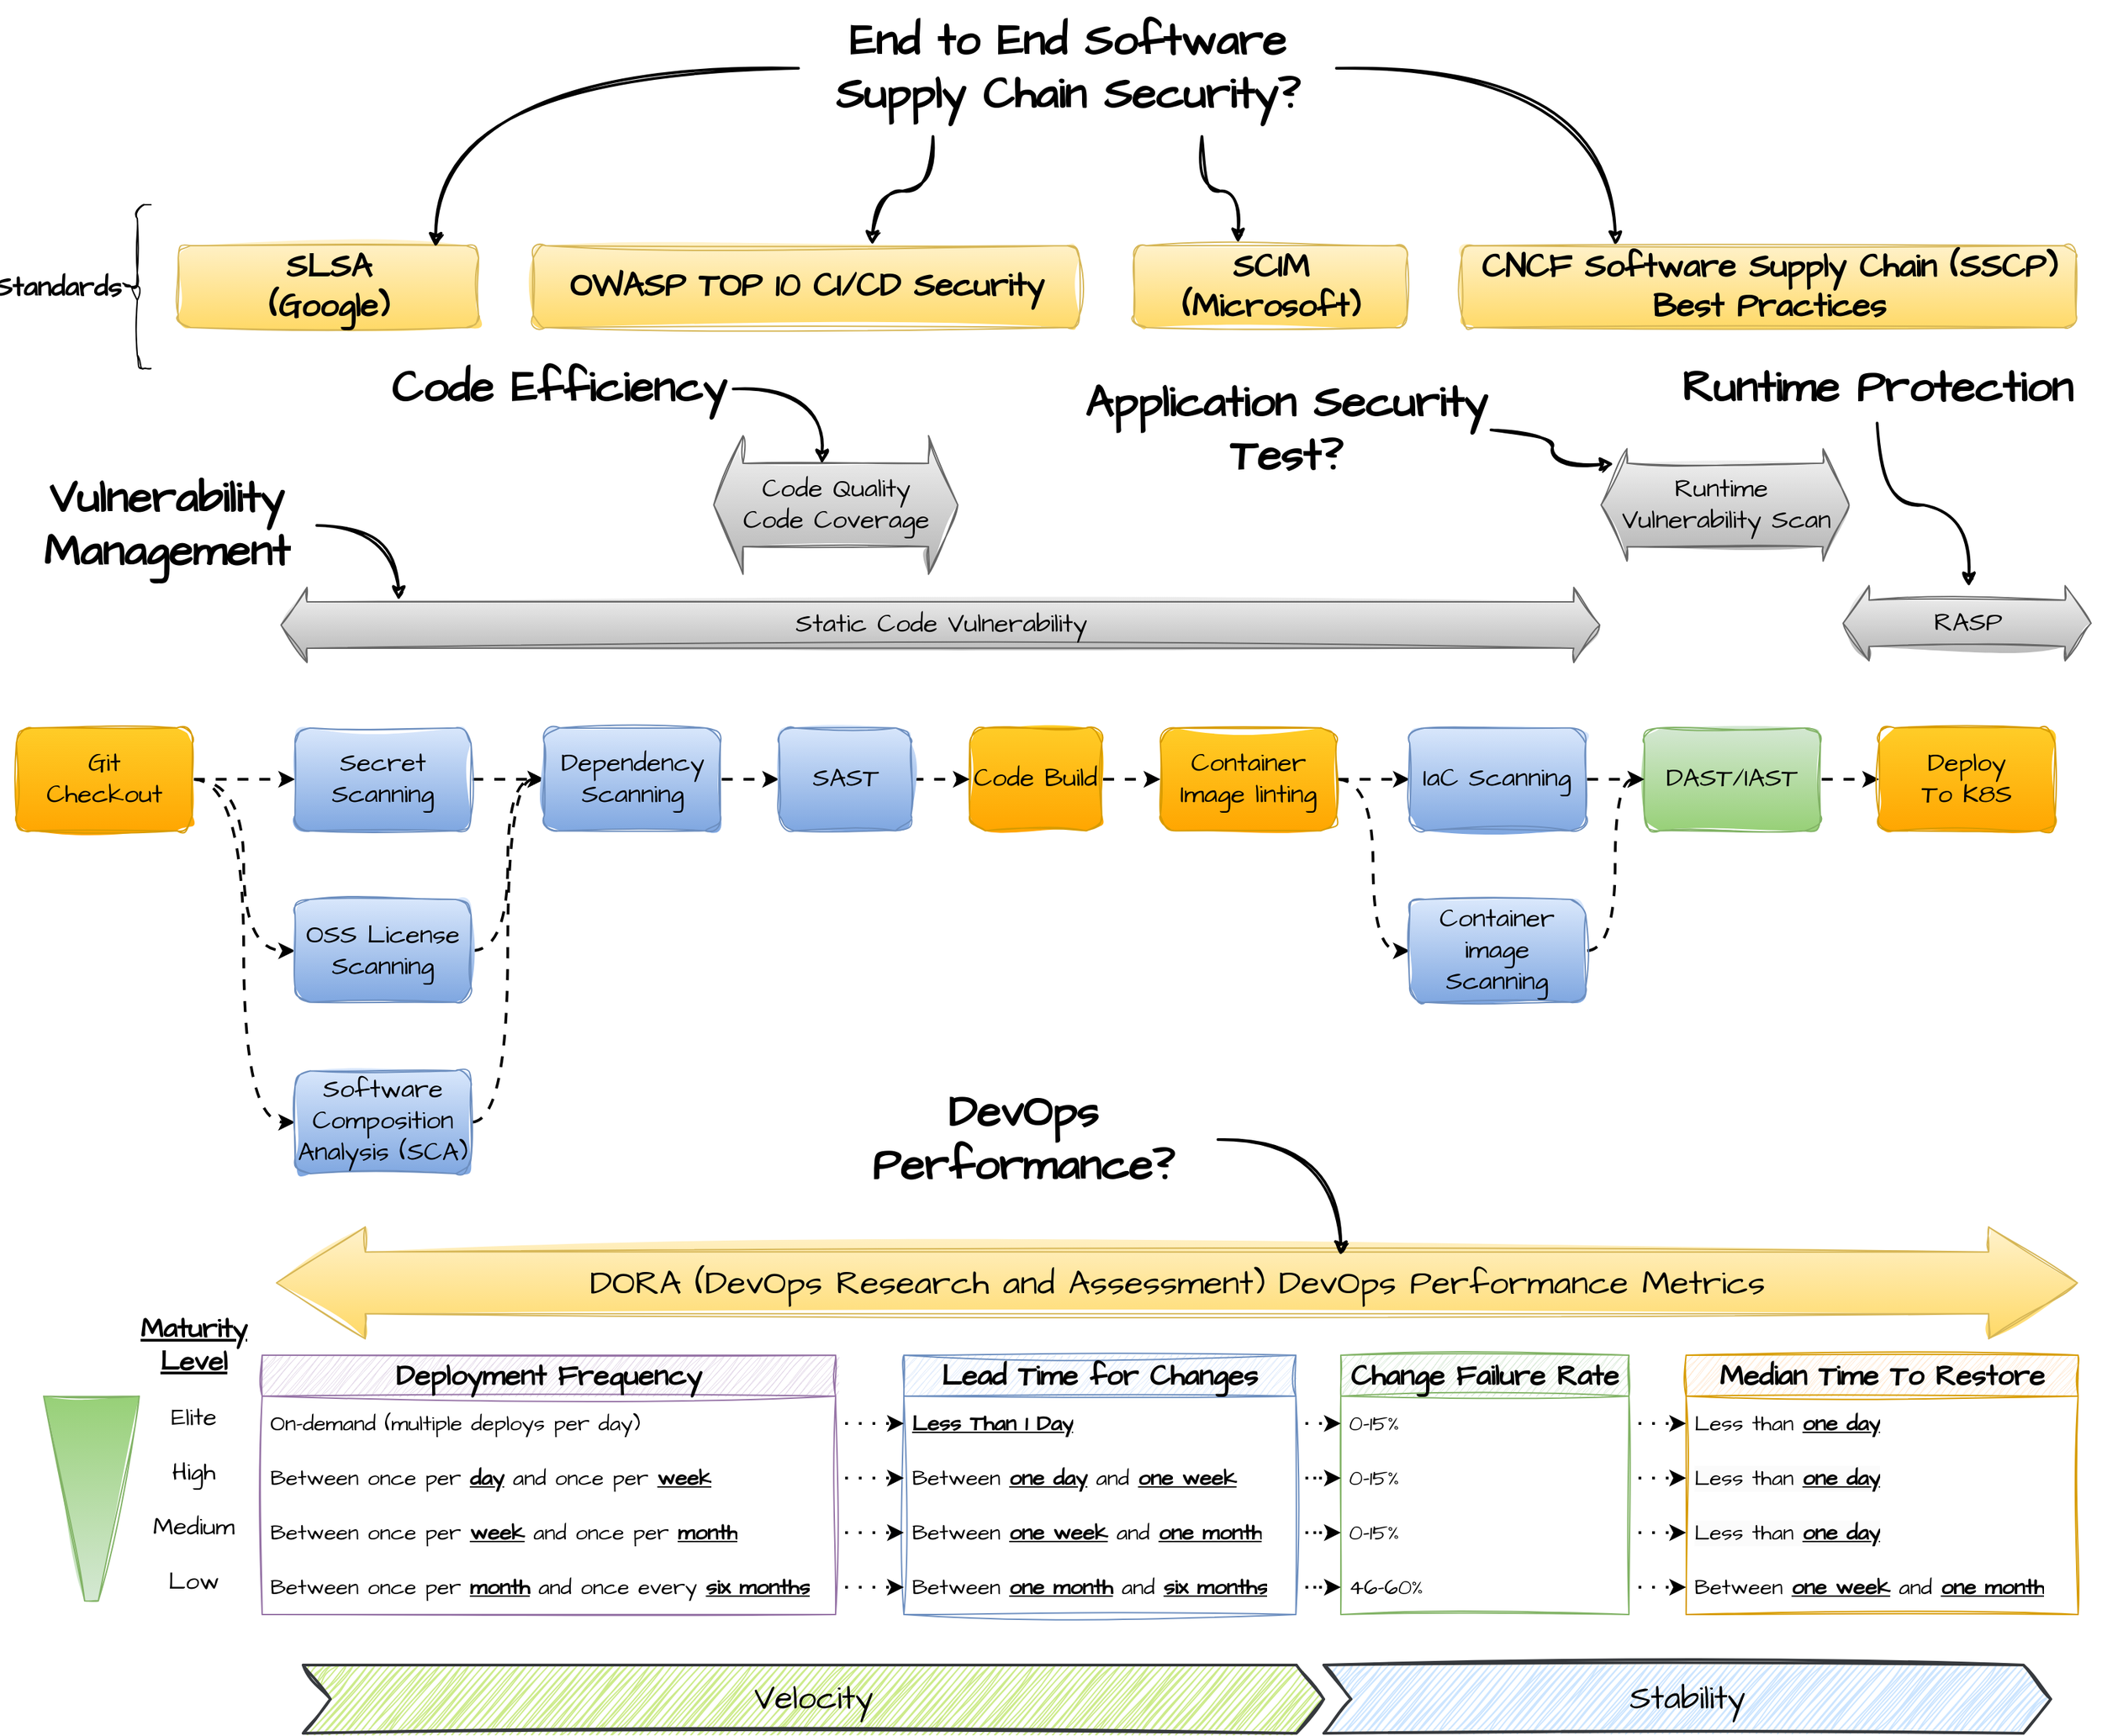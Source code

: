 <mxfile version="24.2.5" type="device">
  <diagram name="Page-1" id="kW1iROpKWmcS6u92uGph">
    <mxGraphModel dx="1964" dy="2024" grid="1" gridSize="10" guides="1" tooltips="1" connect="1" arrows="1" fold="1" page="1" pageScale="1" pageWidth="850" pageHeight="1100" math="0" shadow="0">
      <root>
        <mxCell id="0" />
        <mxCell id="1" parent="0" />
        <mxCell id="is5Xl2GsuUKcBJqt4Mkp-10" value="Deployment Frequency" style="swimlane;fontStyle=1;childLayout=stackLayout;horizontal=1;startSize=30;horizontalStack=0;resizeParent=1;resizeParentMax=0;resizeLast=0;collapsible=1;marginBottom=0;whiteSpace=wrap;html=1;sketch=1;hachureGap=4;jiggle=2;curveFitting=1;fontFamily=Architects Daughter;fontSource=https%3A%2F%2Ffonts.googleapis.com%2Fcss%3Ffamily%3DArchitects%2BDaughter;fontSize=21;fillColor=#e1d5e7;strokeColor=#9673a6;" parent="1" vertex="1">
          <mxGeometry x="-20" y="803" width="420" height="190" as="geometry" />
        </mxCell>
        <mxCell id="is5Xl2GsuUKcBJqt4Mkp-11" value="On-demand (multiple deploys per day)" style="text;strokeColor=none;fillColor=none;align=left;verticalAlign=middle;spacingLeft=4;spacingRight=4;overflow=hidden;points=[[0,0.5],[1,0.5]];portConstraint=eastwest;rotatable=0;whiteSpace=wrap;html=1;fontFamily=Architects Daughter;fontSource=https%3A%2F%2Ffonts.googleapis.com%2Fcss%3Ffamily%3DArchitects%2BDaughter;fontSize=16;" parent="is5Xl2GsuUKcBJqt4Mkp-10" vertex="1">
          <mxGeometry y="30" width="420" height="40" as="geometry" />
        </mxCell>
        <mxCell id="is5Xl2GsuUKcBJqt4Mkp-33" value="Between once per &lt;b&gt;&lt;u&gt;day&lt;/u&gt;&lt;/b&gt; and once per &lt;b&gt;&lt;u&gt;week&lt;/u&gt;&lt;/b&gt;" style="text;strokeColor=none;fillColor=none;align=left;verticalAlign=middle;spacingLeft=4;spacingRight=4;overflow=hidden;points=[[0,0.5],[1,0.5]];portConstraint=eastwest;rotatable=0;whiteSpace=wrap;html=1;fontFamily=Architects Daughter;fontSource=https%3A%2F%2Ffonts.googleapis.com%2Fcss%3Ffamily%3DArchitects%2BDaughter;fontSize=16;" parent="is5Xl2GsuUKcBJqt4Mkp-10" vertex="1">
          <mxGeometry y="70" width="420" height="40" as="geometry" />
        </mxCell>
        <mxCell id="is5Xl2GsuUKcBJqt4Mkp-12" value="Between once per &lt;u&gt;&lt;b&gt;week&lt;/b&gt;&lt;/u&gt; and once per &lt;u&gt;&lt;b&gt;month&lt;/b&gt;&lt;/u&gt;" style="text;strokeColor=none;fillColor=none;align=left;verticalAlign=middle;spacingLeft=4;spacingRight=4;overflow=hidden;points=[[0,0.5],[1,0.5]];portConstraint=eastwest;rotatable=0;whiteSpace=wrap;html=1;fontFamily=Architects Daughter;fontSource=https%3A%2F%2Ffonts.googleapis.com%2Fcss%3Ffamily%3DArchitects%2BDaughter;fontSize=16;" parent="is5Xl2GsuUKcBJqt4Mkp-10" vertex="1">
          <mxGeometry y="110" width="420" height="40" as="geometry" />
        </mxCell>
        <mxCell id="is5Xl2GsuUKcBJqt4Mkp-13" value="Between once per &lt;b&gt;&lt;u&gt;month&lt;/u&gt;&lt;/b&gt; and once every &lt;u&gt;&lt;b&gt;six months&lt;/b&gt;&lt;/u&gt;" style="text;strokeColor=none;fillColor=none;align=left;verticalAlign=middle;spacingLeft=4;spacingRight=4;overflow=hidden;points=[[0,0.5],[1,0.5]];portConstraint=eastwest;rotatable=0;whiteSpace=wrap;html=1;fontFamily=Architects Daughter;fontSource=https%3A%2F%2Ffonts.googleapis.com%2Fcss%3Ffamily%3DArchitects%2BDaughter;fontSize=16;" parent="is5Xl2GsuUKcBJqt4Mkp-10" vertex="1">
          <mxGeometry y="150" width="420" height="40" as="geometry" />
        </mxCell>
        <mxCell id="is5Xl2GsuUKcBJqt4Mkp-19" value="Lead Time for Changes" style="swimlane;fontStyle=1;childLayout=stackLayout;horizontal=1;startSize=30;horizontalStack=0;resizeParent=1;resizeParentMax=0;resizeLast=0;collapsible=1;marginBottom=0;whiteSpace=wrap;html=1;sketch=1;hachureGap=4;jiggle=2;curveFitting=1;fontFamily=Architects Daughter;fontSource=https%3A%2F%2Ffonts.googleapis.com%2Fcss%3Ffamily%3DArchitects%2BDaughter;fontSize=21;fillColor=#dae8fc;strokeColor=#6c8ebf;" parent="1" vertex="1">
          <mxGeometry x="450.003" y="803" width="287.103" height="190" as="geometry" />
        </mxCell>
        <mxCell id="is5Xl2GsuUKcBJqt4Mkp-20" value="&lt;b&gt;&lt;u&gt;Less Than 1 Day&lt;/u&gt;&lt;/b&gt;" style="text;strokeColor=none;fillColor=none;align=left;verticalAlign=middle;spacingLeft=4;spacingRight=4;overflow=hidden;points=[[0,0.5],[1,0.5]];portConstraint=eastwest;rotatable=0;whiteSpace=wrap;html=1;fontFamily=Architects Daughter;fontSource=https%3A%2F%2Ffonts.googleapis.com%2Fcss%3Ffamily%3DArchitects%2BDaughter;fontSize=16;" parent="is5Xl2GsuUKcBJqt4Mkp-19" vertex="1">
          <mxGeometry y="30" width="287.103" height="40" as="geometry" />
        </mxCell>
        <mxCell id="is5Xl2GsuUKcBJqt4Mkp-21" value="Between &lt;b&gt;&lt;u&gt;one day&lt;/u&gt;&lt;/b&gt; and &lt;u&gt;&lt;b&gt;one week&lt;/b&gt;&lt;/u&gt;" style="text;strokeColor=none;fillColor=none;align=left;verticalAlign=middle;spacingLeft=4;spacingRight=4;overflow=hidden;points=[[0,0.5],[1,0.5]];portConstraint=eastwest;rotatable=0;whiteSpace=wrap;html=1;fontFamily=Architects Daughter;fontSource=https%3A%2F%2Ffonts.googleapis.com%2Fcss%3Ffamily%3DArchitects%2BDaughter;fontSize=16;" parent="is5Xl2GsuUKcBJqt4Mkp-19" vertex="1">
          <mxGeometry y="70" width="287.103" height="40" as="geometry" />
        </mxCell>
        <mxCell id="is5Xl2GsuUKcBJqt4Mkp-22" value="Between &lt;b&gt;&lt;u&gt;one week&lt;/u&gt;&lt;/b&gt; and &lt;u&gt;&lt;b&gt;one month&lt;/b&gt;&lt;/u&gt;" style="text;strokeColor=none;fillColor=none;align=left;verticalAlign=middle;spacingLeft=4;spacingRight=4;overflow=hidden;points=[[0,0.5],[1,0.5]];portConstraint=eastwest;rotatable=0;whiteSpace=wrap;html=1;fontFamily=Architects Daughter;fontSource=https%3A%2F%2Ffonts.googleapis.com%2Fcss%3Ffamily%3DArchitects%2BDaughter;fontSize=16;" parent="is5Xl2GsuUKcBJqt4Mkp-19" vertex="1">
          <mxGeometry y="110" width="287.103" height="40" as="geometry" />
        </mxCell>
        <mxCell id="is5Xl2GsuUKcBJqt4Mkp-34" value="Between &lt;b&gt;&lt;u&gt;one month&lt;/u&gt;&lt;/b&gt; and &lt;b&gt;&lt;u&gt;six months&lt;/u&gt;&lt;/b&gt;" style="text;strokeColor=none;fillColor=none;align=left;verticalAlign=middle;spacingLeft=4;spacingRight=4;overflow=hidden;points=[[0,0.5],[1,0.5]];portConstraint=eastwest;rotatable=0;whiteSpace=wrap;html=1;fontFamily=Architects Daughter;fontSource=https%3A%2F%2Ffonts.googleapis.com%2Fcss%3Ffamily%3DArchitects%2BDaughter;fontSize=16;" parent="is5Xl2GsuUKcBJqt4Mkp-19" vertex="1">
          <mxGeometry y="150" width="287.103" height="40" as="geometry" />
        </mxCell>
        <mxCell id="is5Xl2GsuUKcBJqt4Mkp-23" value="Change Failure Rate" style="swimlane;fontStyle=1;childLayout=stackLayout;horizontal=1;startSize=30;horizontalStack=0;resizeParent=1;resizeParentMax=0;resizeLast=0;collapsible=1;marginBottom=0;whiteSpace=wrap;html=1;sketch=1;hachureGap=4;jiggle=2;curveFitting=1;fontFamily=Architects Daughter;fontSource=https%3A%2F%2Ffonts.googleapis.com%2Fcss%3Ffamily%3DArchitects%2BDaughter;fontSize=21;fillColor=#d5e8d4;strokeColor=#82b366;" parent="1" vertex="1">
          <mxGeometry x="770" y="803" width="211.03" height="190" as="geometry" />
        </mxCell>
        <mxCell id="is5Xl2GsuUKcBJqt4Mkp-24" value="0-15%" style="text;strokeColor=none;fillColor=none;align=left;verticalAlign=middle;spacingLeft=4;spacingRight=4;overflow=hidden;points=[[0,0.5],[1,0.5]];portConstraint=eastwest;rotatable=0;whiteSpace=wrap;html=1;fontFamily=Architects Daughter;fontSource=https%3A%2F%2Ffonts.googleapis.com%2Fcss%3Ffamily%3DArchitects%2BDaughter;fontSize=16;" parent="is5Xl2GsuUKcBJqt4Mkp-23" vertex="1">
          <mxGeometry y="30" width="211.03" height="40" as="geometry" />
        </mxCell>
        <mxCell id="is5Xl2GsuUKcBJqt4Mkp-25" value="0-15%" style="text;strokeColor=none;fillColor=none;align=left;verticalAlign=middle;spacingLeft=4;spacingRight=4;overflow=hidden;points=[[0,0.5],[1,0.5]];portConstraint=eastwest;rotatable=0;whiteSpace=wrap;html=1;fontFamily=Architects Daughter;fontSource=https%3A%2F%2Ffonts.googleapis.com%2Fcss%3Ffamily%3DArchitects%2BDaughter;fontSize=16;" parent="is5Xl2GsuUKcBJqt4Mkp-23" vertex="1">
          <mxGeometry y="70" width="211.03" height="40" as="geometry" />
        </mxCell>
        <mxCell id="is5Xl2GsuUKcBJqt4Mkp-26" value="0-15%" style="text;strokeColor=none;fillColor=none;align=left;verticalAlign=middle;spacingLeft=4;spacingRight=4;overflow=hidden;points=[[0,0.5],[1,0.5]];portConstraint=eastwest;rotatable=0;whiteSpace=wrap;html=1;fontFamily=Architects Daughter;fontSource=https%3A%2F%2Ffonts.googleapis.com%2Fcss%3Ffamily%3DArchitects%2BDaughter;fontSize=16;" parent="is5Xl2GsuUKcBJqt4Mkp-23" vertex="1">
          <mxGeometry y="110" width="211.03" height="40" as="geometry" />
        </mxCell>
        <mxCell id="is5Xl2GsuUKcBJqt4Mkp-35" value="46-60%" style="text;strokeColor=none;fillColor=none;align=left;verticalAlign=middle;spacingLeft=4;spacingRight=4;overflow=hidden;points=[[0,0.5],[1,0.5]];portConstraint=eastwest;rotatable=0;whiteSpace=wrap;html=1;fontFamily=Architects Daughter;fontSource=https%3A%2F%2Ffonts.googleapis.com%2Fcss%3Ffamily%3DArchitects%2BDaughter;fontSize=16;" parent="is5Xl2GsuUKcBJqt4Mkp-23" vertex="1">
          <mxGeometry y="150" width="211.03" height="40" as="geometry" />
        </mxCell>
        <mxCell id="is5Xl2GsuUKcBJqt4Mkp-27" value="Median Time To Restore" style="swimlane;fontStyle=1;childLayout=stackLayout;horizontal=1;startSize=30;horizontalStack=0;resizeParent=1;resizeParentMax=0;resizeLast=0;collapsible=1;marginBottom=0;whiteSpace=wrap;html=1;sketch=1;hachureGap=4;jiggle=2;curveFitting=1;fontFamily=Architects Daughter;fontSource=https%3A%2F%2Ffonts.googleapis.com%2Fcss%3Ffamily%3DArchitects%2BDaughter;fontSize=21;fillColor=#ffe6cc;strokeColor=#d79b00;" parent="1" vertex="1">
          <mxGeometry x="1022.897" y="803" width="287.103" height="190" as="geometry" />
        </mxCell>
        <mxCell id="is5Xl2GsuUKcBJqt4Mkp-28" value="Less than &lt;b&gt;&lt;u&gt;one day&lt;/u&gt;&lt;/b&gt;" style="text;strokeColor=none;fillColor=none;align=left;verticalAlign=middle;spacingLeft=4;spacingRight=4;overflow=hidden;points=[[0,0.5],[1,0.5]];portConstraint=eastwest;rotatable=0;whiteSpace=wrap;html=1;fontFamily=Architects Daughter;fontSource=https%3A%2F%2Ffonts.googleapis.com%2Fcss%3Ffamily%3DArchitects%2BDaughter;fontSize=16;" parent="is5Xl2GsuUKcBJqt4Mkp-27" vertex="1">
          <mxGeometry y="30" width="287.103" height="40" as="geometry" />
        </mxCell>
        <mxCell id="is5Xl2GsuUKcBJqt4Mkp-29" value="&lt;span style=&quot;color: rgb(0, 0, 0); font-family: &amp;quot;Architects Daughter&amp;quot;; font-size: 16px; font-style: normal; font-variant-ligatures: normal; font-variant-caps: normal; font-weight: 400; letter-spacing: normal; orphans: 2; text-align: left; text-indent: 0px; text-transform: none; widows: 2; word-spacing: 0px; -webkit-text-stroke-width: 0px; white-space: normal; background-color: rgb(251, 251, 251); text-decoration-thickness: initial; text-decoration-style: initial; text-decoration-color: initial; float: none; display: inline !important;&quot;&gt;Less than &lt;/span&gt;&lt;span style=&quot;color: rgb(0, 0, 0); font-family: &amp;quot;Architects Daughter&amp;quot;; font-size: 16px; font-style: normal; font-variant-ligatures: normal; font-variant-caps: normal; letter-spacing: normal; orphans: 2; text-align: left; text-indent: 0px; text-transform: none; widows: 2; word-spacing: 0px; -webkit-text-stroke-width: 0px; white-space: normal; background-color: rgb(251, 251, 251); text-decoration-thickness: initial; text-decoration-style: initial; text-decoration-color: initial; float: none; display: inline !important;&quot;&gt;&lt;b&gt;&lt;u&gt;one day&lt;/u&gt;&lt;/b&gt;&lt;/span&gt;" style="text;strokeColor=none;fillColor=none;align=left;verticalAlign=middle;spacingLeft=4;spacingRight=4;overflow=hidden;points=[[0,0.5],[1,0.5]];portConstraint=eastwest;rotatable=0;whiteSpace=wrap;html=1;fontFamily=Architects Daughter;fontSource=https%3A%2F%2Ffonts.googleapis.com%2Fcss%3Ffamily%3DArchitects%2BDaughter;fontSize=16;" parent="is5Xl2GsuUKcBJqt4Mkp-27" vertex="1">
          <mxGeometry y="70" width="287.103" height="40" as="geometry" />
        </mxCell>
        <mxCell id="is5Xl2GsuUKcBJqt4Mkp-36" value="&lt;span style=&quot;color: rgb(0, 0, 0); font-family: &amp;quot;Architects Daughter&amp;quot;; font-size: 16px; font-style: normal; font-variant-ligatures: normal; font-variant-caps: normal; font-weight: 400; letter-spacing: normal; orphans: 2; text-align: left; text-indent: 0px; text-transform: none; widows: 2; word-spacing: 0px; -webkit-text-stroke-width: 0px; white-space: normal; background-color: rgb(251, 251, 251); text-decoration-thickness: initial; text-decoration-style: initial; text-decoration-color: initial; float: none; display: inline !important;&quot;&gt;Less than &lt;/span&gt;&lt;span style=&quot;color: rgb(0, 0, 0); font-family: &amp;quot;Architects Daughter&amp;quot;; font-size: 16px; font-style: normal; font-variant-ligatures: normal; font-variant-caps: normal; letter-spacing: normal; orphans: 2; text-align: left; text-indent: 0px; text-transform: none; widows: 2; word-spacing: 0px; -webkit-text-stroke-width: 0px; white-space: normal; background-color: rgb(251, 251, 251); text-decoration-thickness: initial; text-decoration-style: initial; text-decoration-color: initial; float: none; display: inline !important;&quot;&gt;&lt;b&gt;&lt;u&gt;one day&lt;/u&gt;&lt;/b&gt;&lt;/span&gt;" style="text;strokeColor=none;fillColor=none;align=left;verticalAlign=middle;spacingLeft=4;spacingRight=4;overflow=hidden;points=[[0,0.5],[1,0.5]];portConstraint=eastwest;rotatable=0;whiteSpace=wrap;html=1;fontFamily=Architects Daughter;fontSource=https%3A%2F%2Ffonts.googleapis.com%2Fcss%3Ffamily%3DArchitects%2BDaughter;fontSize=16;" parent="is5Xl2GsuUKcBJqt4Mkp-27" vertex="1">
          <mxGeometry y="110" width="287.103" height="40" as="geometry" />
        </mxCell>
        <mxCell id="is5Xl2GsuUKcBJqt4Mkp-30" value="Between &lt;b&gt;&lt;u&gt;one week&lt;/u&gt;&lt;/b&gt; and &lt;u&gt;&lt;b&gt;one month&lt;/b&gt;&lt;/u&gt;" style="text;strokeColor=none;fillColor=none;align=left;verticalAlign=middle;spacingLeft=4;spacingRight=4;overflow=hidden;points=[[0,0.5],[1,0.5]];portConstraint=eastwest;rotatable=0;whiteSpace=wrap;html=1;fontFamily=Architects Daughter;fontSource=https%3A%2F%2Ffonts.googleapis.com%2Fcss%3Ffamily%3DArchitects%2BDaughter;fontSize=16;" parent="is5Xl2GsuUKcBJqt4Mkp-27" vertex="1">
          <mxGeometry y="150" width="287.103" height="40" as="geometry" />
        </mxCell>
        <mxCell id="is5Xl2GsuUKcBJqt4Mkp-40" value="Elite" style="text;html=1;align=center;verticalAlign=middle;whiteSpace=wrap;rounded=0;fontFamily=Architects Daughter;fontSource=https%3A%2F%2Ffonts.googleapis.com%2Fcss%3Ffamily%3DArchitects%2BDaughter;fontSize=18;" parent="1" vertex="1">
          <mxGeometry x="-100" y="833" width="60" height="30" as="geometry" />
        </mxCell>
        <mxCell id="is5Xl2GsuUKcBJqt4Mkp-41" value="High" style="text;html=1;align=center;verticalAlign=middle;whiteSpace=wrap;rounded=0;fontFamily=Architects Daughter;fontSource=https%3A%2F%2Ffonts.googleapis.com%2Fcss%3Ffamily%3DArchitects%2BDaughter;fontSize=18;" parent="1" vertex="1">
          <mxGeometry x="-100" y="873" width="60" height="30" as="geometry" />
        </mxCell>
        <mxCell id="is5Xl2GsuUKcBJqt4Mkp-42" value="Medium" style="text;html=1;align=center;verticalAlign=middle;whiteSpace=wrap;rounded=0;fontFamily=Architects Daughter;fontSource=https%3A%2F%2Ffonts.googleapis.com%2Fcss%3Ffamily%3DArchitects%2BDaughter;fontSize=18;" parent="1" vertex="1">
          <mxGeometry x="-100" y="913" width="60" height="30" as="geometry" />
        </mxCell>
        <mxCell id="is5Xl2GsuUKcBJqt4Mkp-43" value="Low" style="text;html=1;align=center;verticalAlign=middle;whiteSpace=wrap;rounded=0;fontFamily=Architects Daughter;fontSource=https%3A%2F%2Ffonts.googleapis.com%2Fcss%3Ffamily%3DArchitects%2BDaughter;fontSize=18;" parent="1" vertex="1">
          <mxGeometry x="-100" y="953" width="60" height="30" as="geometry" />
        </mxCell>
        <mxCell id="is5Xl2GsuUKcBJqt4Mkp-45" style="edgeStyle=orthogonalEdgeStyle;rounded=0;hachureGap=4;orthogonalLoop=1;jettySize=auto;html=1;exitX=1;exitY=0.5;exitDx=0;exitDy=0;entryX=0;entryY=0.5;entryDx=0;entryDy=0;fontFamily=Architects Daughter;fontSource=https%3A%2F%2Ffonts.googleapis.com%2Fcss%3Ffamily%3DArchitects%2BDaughter;flowAnimation=1;dashed=1;dashPattern=1 4;strokeWidth=2;" parent="1" source="is5Xl2GsuUKcBJqt4Mkp-11" target="is5Xl2GsuUKcBJqt4Mkp-20" edge="1">
          <mxGeometry relative="1" as="geometry" />
        </mxCell>
        <mxCell id="is5Xl2GsuUKcBJqt4Mkp-46" style="edgeStyle=orthogonalEdgeStyle;rounded=0;hachureGap=4;orthogonalLoop=1;jettySize=auto;html=1;exitX=1;exitY=0.5;exitDx=0;exitDy=0;entryX=0;entryY=0.5;entryDx=0;entryDy=0;fontFamily=Architects Daughter;fontSource=https%3A%2F%2Ffonts.googleapis.com%2Fcss%3Ffamily%3DArchitects%2BDaughter;flowAnimation=1;dashed=1;dashPattern=1 4;strokeWidth=2;" parent="1" source="is5Xl2GsuUKcBJqt4Mkp-20" target="is5Xl2GsuUKcBJqt4Mkp-24" edge="1">
          <mxGeometry relative="1" as="geometry" />
        </mxCell>
        <mxCell id="is5Xl2GsuUKcBJqt4Mkp-47" style="edgeStyle=orthogonalEdgeStyle;rounded=0;hachureGap=4;orthogonalLoop=1;jettySize=auto;html=1;exitX=1;exitY=0.5;exitDx=0;exitDy=0;entryX=0;entryY=0.5;entryDx=0;entryDy=0;fontFamily=Architects Daughter;fontSource=https%3A%2F%2Ffonts.googleapis.com%2Fcss%3Ffamily%3DArchitects%2BDaughter;flowAnimation=1;dashed=1;dashPattern=1 4;strokeWidth=2;" parent="1" source="is5Xl2GsuUKcBJqt4Mkp-24" target="is5Xl2GsuUKcBJqt4Mkp-28" edge="1">
          <mxGeometry relative="1" as="geometry" />
        </mxCell>
        <mxCell id="is5Xl2GsuUKcBJqt4Mkp-48" style="edgeStyle=orthogonalEdgeStyle;rounded=0;hachureGap=4;orthogonalLoop=1;jettySize=auto;html=1;entryX=0;entryY=0.5;entryDx=0;entryDy=0;fontFamily=Architects Daughter;fontSource=https%3A%2F%2Ffonts.googleapis.com%2Fcss%3Ffamily%3DArchitects%2BDaughter;flowAnimation=1;dashed=1;dashPattern=1 4;strokeWidth=2;" parent="1" source="is5Xl2GsuUKcBJqt4Mkp-33" target="is5Xl2GsuUKcBJqt4Mkp-21" edge="1">
          <mxGeometry relative="1" as="geometry" />
        </mxCell>
        <mxCell id="is5Xl2GsuUKcBJqt4Mkp-49" style="edgeStyle=orthogonalEdgeStyle;rounded=0;hachureGap=4;orthogonalLoop=1;jettySize=auto;html=1;entryX=0;entryY=0.5;entryDx=0;entryDy=0;fontFamily=Architects Daughter;fontSource=https%3A%2F%2Ffonts.googleapis.com%2Fcss%3Ffamily%3DArchitects%2BDaughter;flowAnimation=1;dashed=1;dashPattern=1 4;strokeWidth=2;" parent="1" source="is5Xl2GsuUKcBJqt4Mkp-12" target="is5Xl2GsuUKcBJqt4Mkp-22" edge="1">
          <mxGeometry relative="1" as="geometry" />
        </mxCell>
        <mxCell id="is5Xl2GsuUKcBJqt4Mkp-50" style="edgeStyle=orthogonalEdgeStyle;rounded=0;hachureGap=4;orthogonalLoop=1;jettySize=auto;html=1;entryX=0;entryY=0.5;entryDx=0;entryDy=0;fontFamily=Architects Daughter;fontSource=https%3A%2F%2Ffonts.googleapis.com%2Fcss%3Ffamily%3DArchitects%2BDaughter;flowAnimation=1;dashed=1;dashPattern=1 4;strokeWidth=2;" parent="1" source="is5Xl2GsuUKcBJqt4Mkp-13" target="is5Xl2GsuUKcBJqt4Mkp-34" edge="1">
          <mxGeometry relative="1" as="geometry" />
        </mxCell>
        <mxCell id="is5Xl2GsuUKcBJqt4Mkp-51" style="edgeStyle=orthogonalEdgeStyle;rounded=0;hachureGap=4;orthogonalLoop=1;jettySize=auto;html=1;entryX=0;entryY=0.5;entryDx=0;entryDy=0;fontFamily=Architects Daughter;fontSource=https%3A%2F%2Ffonts.googleapis.com%2Fcss%3Ffamily%3DArchitects%2BDaughter;flowAnimation=1;dashed=1;dashPattern=1 4;strokeWidth=2;" parent="1" source="is5Xl2GsuUKcBJqt4Mkp-21" target="is5Xl2GsuUKcBJqt4Mkp-25" edge="1">
          <mxGeometry relative="1" as="geometry" />
        </mxCell>
        <mxCell id="is5Xl2GsuUKcBJqt4Mkp-52" style="edgeStyle=orthogonalEdgeStyle;rounded=0;hachureGap=4;orthogonalLoop=1;jettySize=auto;html=1;entryX=0;entryY=0.5;entryDx=0;entryDy=0;fontFamily=Architects Daughter;fontSource=https%3A%2F%2Ffonts.googleapis.com%2Fcss%3Ffamily%3DArchitects%2BDaughter;flowAnimation=1;dashed=1;dashPattern=1 4;strokeWidth=2;" parent="1" source="is5Xl2GsuUKcBJqt4Mkp-22" target="is5Xl2GsuUKcBJqt4Mkp-26" edge="1">
          <mxGeometry relative="1" as="geometry" />
        </mxCell>
        <mxCell id="is5Xl2GsuUKcBJqt4Mkp-53" style="edgeStyle=orthogonalEdgeStyle;rounded=0;hachureGap=4;orthogonalLoop=1;jettySize=auto;html=1;entryX=0;entryY=0.5;entryDx=0;entryDy=0;fontFamily=Architects Daughter;fontSource=https%3A%2F%2Ffonts.googleapis.com%2Fcss%3Ffamily%3DArchitects%2BDaughter;flowAnimation=1;dashed=1;dashPattern=1 4;strokeWidth=2;" parent="1" source="is5Xl2GsuUKcBJqt4Mkp-34" target="is5Xl2GsuUKcBJqt4Mkp-35" edge="1">
          <mxGeometry relative="1" as="geometry" />
        </mxCell>
        <mxCell id="is5Xl2GsuUKcBJqt4Mkp-54" style="edgeStyle=orthogonalEdgeStyle;rounded=0;hachureGap=4;orthogonalLoop=1;jettySize=auto;html=1;entryX=0;entryY=0.5;entryDx=0;entryDy=0;fontFamily=Architects Daughter;fontSource=https%3A%2F%2Ffonts.googleapis.com%2Fcss%3Ffamily%3DArchitects%2BDaughter;flowAnimation=1;dashed=1;dashPattern=1 4;strokeWidth=2;" parent="1" source="is5Xl2GsuUKcBJqt4Mkp-25" target="is5Xl2GsuUKcBJqt4Mkp-29" edge="1">
          <mxGeometry relative="1" as="geometry" />
        </mxCell>
        <mxCell id="is5Xl2GsuUKcBJqt4Mkp-55" style="edgeStyle=orthogonalEdgeStyle;rounded=0;hachureGap=4;orthogonalLoop=1;jettySize=auto;html=1;entryX=0;entryY=0.5;entryDx=0;entryDy=0;fontFamily=Architects Daughter;fontSource=https%3A%2F%2Ffonts.googleapis.com%2Fcss%3Ffamily%3DArchitects%2BDaughter;flowAnimation=1;dashed=1;dashPattern=1 4;strokeWidth=2;" parent="1" source="is5Xl2GsuUKcBJqt4Mkp-26" target="is5Xl2GsuUKcBJqt4Mkp-36" edge="1">
          <mxGeometry relative="1" as="geometry" />
        </mxCell>
        <mxCell id="is5Xl2GsuUKcBJqt4Mkp-56" style="edgeStyle=orthogonalEdgeStyle;rounded=0;hachureGap=4;orthogonalLoop=1;jettySize=auto;html=1;entryX=0;entryY=0.5;entryDx=0;entryDy=0;fontFamily=Architects Daughter;fontSource=https%3A%2F%2Ffonts.googleapis.com%2Fcss%3Ffamily%3DArchitects%2BDaughter;flowAnimation=1;dashed=1;dashPattern=1 4;strokeWidth=2;" parent="1" source="is5Xl2GsuUKcBJqt4Mkp-35" target="is5Xl2GsuUKcBJqt4Mkp-30" edge="1">
          <mxGeometry relative="1" as="geometry" />
        </mxCell>
        <mxCell id="is5Xl2GsuUKcBJqt4Mkp-39" value="DORA (DevOps Research and Assessment) DevOps Performance Metrics" style="shape=flexArrow;endArrow=classic;startArrow=classic;html=1;rounded=0;sketch=1;hachureGap=4;jiggle=2;curveFitting=1;fontFamily=Architects Daughter;fontSource=https%3A%2F%2Ffonts.googleapis.com%2Fcss%3Ffamily%3DArchitects%2BDaughter;startWidth=35.556;startSize=21.333;width=45.333;endSize=21.333;fontSize=25;fillColor=#fff2cc;strokeColor=#d6b656;gradientColor=#ffd966;labelBackgroundColor=none;endWidth=35.556;" parent="1" edge="1">
          <mxGeometry width="100" height="100" relative="1" as="geometry">
            <mxPoint x="-10" y="750" as="sourcePoint" />
            <mxPoint x="1310" y="750" as="targetPoint" />
          </mxGeometry>
        </mxCell>
        <mxCell id="is5Xl2GsuUKcBJqt4Mkp-58" value="Velocity" style="shape=step;perimeter=stepPerimeter;whiteSpace=wrap;html=1;fixedSize=1;sketch=1;hachureGap=4;jiggle=2;curveFitting=1;fontFamily=Architects Daughter;fontSource=https%3A%2F%2Ffonts.googleapis.com%2Fcss%3Ffamily%3DArchitects%2BDaughter;fontSize=24;fillColor=#cdeb8b;strokeColor=#36393d;strokeWidth=2;" parent="1" vertex="1">
          <mxGeometry x="10" y="1030" width="747.52" height="50" as="geometry" />
        </mxCell>
        <mxCell id="is5Xl2GsuUKcBJqt4Mkp-59" value="&lt;font style=&quot;font-size: 24px;&quot;&gt;Stability&lt;/font&gt;" style="shape=step;perimeter=stepPerimeter;whiteSpace=wrap;html=1;fixedSize=1;sketch=1;hachureGap=4;jiggle=2;curveFitting=1;fontFamily=Architects Daughter;fontSource=https%3A%2F%2Ffonts.googleapis.com%2Fcss%3Ffamily%3DArchitects%2BDaughter;fillColor=#cce5ff;strokeColor=#36393d;strokeWidth=2;" parent="1" vertex="1">
          <mxGeometry x="757.52" y="1030" width="532.48" height="50" as="geometry" />
        </mxCell>
        <mxCell id="is5Xl2GsuUKcBJqt4Mkp-61" value="Maturity&lt;div style=&quot;font-size: 20px;&quot;&gt;Level&lt;/div&gt;" style="text;html=1;align=center;verticalAlign=middle;whiteSpace=wrap;rounded=0;fontFamily=Architects Daughter;fontSource=https%3A%2F%2Ffonts.googleapis.com%2Fcss%3Ffamily%3DArchitects%2BDaughter;fontSize=20;fontStyle=5" parent="1" vertex="1">
          <mxGeometry x="-100" y="780" width="60" height="30" as="geometry" />
        </mxCell>
        <mxCell id="is5Xl2GsuUKcBJqt4Mkp-62" value="" style="shape=trapezoid;perimeter=trapezoidPerimeter;whiteSpace=wrap;html=1;fixedSize=1;sketch=1;hachureGap=4;jiggle=2;curveFitting=1;fontFamily=Architects Daughter;fontSource=https%3A%2F%2Ffonts.googleapis.com%2Fcss%3Ffamily%3DArchitects%2BDaughter;rotation=-180;size=30;fillColor=#d5e8d4;gradientColor=#97d077;strokeColor=#82b366;" parent="1" vertex="1">
          <mxGeometry x="-180" y="833" width="70" height="150" as="geometry" />
        </mxCell>
        <mxCell id="is5Xl2GsuUKcBJqt4Mkp-67" style="edgeStyle=orthogonalEdgeStyle;rounded=0;sketch=1;hachureGap=4;jiggle=2;curveFitting=1;orthogonalLoop=1;jettySize=auto;html=1;fontFamily=Architects Daughter;fontSource=https%3A%2F%2Ffonts.googleapis.com%2Fcss%3Ffamily%3DArchitects%2BDaughter;curved=1;strokeWidth=2;" parent="1" source="is5Xl2GsuUKcBJqt4Mkp-63" edge="1">
          <mxGeometry relative="1" as="geometry">
            <mxPoint x="770" y="730" as="targetPoint" />
          </mxGeometry>
        </mxCell>
        <mxCell id="is5Xl2GsuUKcBJqt4Mkp-63" value="&lt;div&gt;DevOps&lt;/div&gt;Performance?" style="text;html=1;align=center;verticalAlign=middle;whiteSpace=wrap;rounded=0;fontFamily=Architects Daughter;fontSource=https%3A%2F%2Ffonts.googleapis.com%2Fcss%3Ffamily%3DArchitects%2BDaughter;fontSize=32;fontStyle=1" parent="1" vertex="1">
          <mxGeometry x="395" y="630" width="285" height="30" as="geometry" />
        </mxCell>
        <mxCell id="is5Xl2GsuUKcBJqt4Mkp-79" style="edgeStyle=orthogonalEdgeStyle;curved=1;rounded=0;sketch=1;hachureGap=4;jiggle=2;curveFitting=1;orthogonalLoop=1;jettySize=auto;html=1;entryX=0.25;entryY=0;entryDx=0;entryDy=0;strokeColor=default;strokeWidth=2;align=center;verticalAlign=middle;fontFamily=Architects Daughter;fontSource=https%3A%2F%2Ffonts.googleapis.com%2Fcss%3Ffamily%3DArchitects%2BDaughter;fontSize=11;fontColor=default;labelBackgroundColor=default;endArrow=classic;" parent="1" source="is5Xl2GsuUKcBJqt4Mkp-72" target="is5Xl2GsuUKcBJqt4Mkp-76" edge="1">
          <mxGeometry relative="1" as="geometry" />
        </mxCell>
        <mxCell id="is5Xl2GsuUKcBJqt4Mkp-72" value="End to End&amp;nbsp;&lt;span style=&quot;background-color: initial;&quot;&gt;Software&lt;/span&gt;&lt;div&gt;Supply Chain&amp;nbsp;&lt;span style=&quot;background-color: initial;&quot;&gt;Security?&lt;/span&gt;&lt;/div&gt;" style="text;html=1;align=center;verticalAlign=middle;whiteSpace=wrap;rounded=0;fontFamily=Architects Daughter;fontSource=https%3A%2F%2Ffonts.googleapis.com%2Fcss%3Ffamily%3DArchitects%2BDaughter;fontSize=32;fontStyle=1" parent="1" vertex="1">
          <mxGeometry x="372.83" y="-190" width="393.95" height="100" as="geometry" />
        </mxCell>
        <mxCell id="is5Xl2GsuUKcBJqt4Mkp-73" value="SLSA&lt;br&gt;(Google)" style="rounded=1;whiteSpace=wrap;html=1;sketch=1;hachureGap=4;jiggle=2;curveFitting=1;fontFamily=Architects Daughter;fontSource=https%3A%2F%2Ffonts.googleapis.com%2Fcss%3Ffamily%3DArchitects%2BDaughter;fontSize=24;fontStyle=1;fillColor=#fff2cc;gradientColor=#ffd966;strokeColor=#d6b656;" parent="1" vertex="1">
          <mxGeometry x="-81.45" y="-10" width="220" height="60" as="geometry" />
        </mxCell>
        <mxCell id="is5Xl2GsuUKcBJqt4Mkp-74" value="OWASP TOP 10 CI/CD Security" style="rounded=1;whiteSpace=wrap;html=1;sketch=1;hachureGap=4;jiggle=2;curveFitting=1;fontFamily=Architects Daughter;fontSource=https%3A%2F%2Ffonts.googleapis.com%2Fcss%3Ffamily%3DArchitects%2BDaughter;fontSize=24;fontStyle=1;fillColor=#fff2cc;gradientColor=#ffd966;strokeColor=#d6b656;" parent="1" vertex="1">
          <mxGeometry x="178.55" y="-10" width="400" height="60" as="geometry" />
        </mxCell>
        <mxCell id="is5Xl2GsuUKcBJqt4Mkp-75" value="SCIM&lt;br&gt;(Microsoft)" style="rounded=1;whiteSpace=wrap;html=1;sketch=1;hachureGap=4;jiggle=2;curveFitting=1;fontFamily=Architects Daughter;fontSource=https%3A%2F%2Ffonts.googleapis.com%2Fcss%3Ffamily%3DArchitects%2BDaughter;fontSize=24;fontStyle=1;fillColor=#fff2cc;gradientColor=#ffd966;strokeColor=#d6b656;" parent="1" vertex="1">
          <mxGeometry x="618.55" y="-10" width="200" height="60" as="geometry" />
        </mxCell>
        <mxCell id="is5Xl2GsuUKcBJqt4Mkp-76" value="CNCF Software Supply Chain (SSCP)&lt;div&gt;Best Practices&lt;/div&gt;" style="rounded=1;whiteSpace=wrap;html=1;sketch=1;hachureGap=4;jiggle=2;curveFitting=1;fontFamily=Architects Daughter;fontSource=https%3A%2F%2Ffonts.googleapis.com%2Fcss%3Ffamily%3DArchitects%2BDaughter;fontSize=24;fontStyle=1;fillColor=#fff2cc;gradientColor=#ffd966;strokeColor=#d6b656;" parent="1" vertex="1">
          <mxGeometry x="858.55" y="-10" width="450" height="60" as="geometry" />
        </mxCell>
        <mxCell id="is5Xl2GsuUKcBJqt4Mkp-77" value="Standards" style="shape=curlyBracket;whiteSpace=wrap;html=1;rounded=1;labelPosition=left;verticalLabelPosition=middle;align=right;verticalAlign=middle;sketch=1;hachureGap=4;jiggle=2;curveFitting=1;fontFamily=Architects Daughter;fontSource=https%3A%2F%2Ffonts.googleapis.com%2Fcss%3Ffamily%3DArchitects%2BDaughter;fontSize=20;fontStyle=1" parent="1" vertex="1">
          <mxGeometry x="-121.45" y="-40" width="20" height="120" as="geometry" />
        </mxCell>
        <mxCell id="is5Xl2GsuUKcBJqt4Mkp-78" style="edgeStyle=orthogonalEdgeStyle;rounded=0;sketch=1;hachureGap=4;jiggle=2;curveFitting=1;orthogonalLoop=1;jettySize=auto;html=1;entryX=0.857;entryY=0.019;entryDx=0;entryDy=0;entryPerimeter=0;fontFamily=Architects Daughter;fontSource=https%3A%2F%2Ffonts.googleapis.com%2Fcss%3Ffamily%3DArchitects%2BDaughter;curved=1;strokeWidth=2;" parent="1" source="is5Xl2GsuUKcBJqt4Mkp-72" target="is5Xl2GsuUKcBJqt4Mkp-73" edge="1">
          <mxGeometry relative="1" as="geometry" />
        </mxCell>
        <mxCell id="is5Xl2GsuUKcBJqt4Mkp-80" style="edgeStyle=orthogonalEdgeStyle;curved=1;rounded=0;sketch=1;hachureGap=4;jiggle=2;curveFitting=1;orthogonalLoop=1;jettySize=auto;html=1;exitX=0.25;exitY=1;exitDx=0;exitDy=0;entryX=0.621;entryY=-0.006;entryDx=0;entryDy=0;entryPerimeter=0;strokeColor=default;strokeWidth=2;align=center;verticalAlign=middle;fontFamily=Architects Daughter;fontSource=https%3A%2F%2Ffonts.googleapis.com%2Fcss%3Ffamily%3DArchitects%2BDaughter;fontSize=11;fontColor=default;labelBackgroundColor=default;endArrow=classic;" parent="1" source="is5Xl2GsuUKcBJqt4Mkp-72" target="is5Xl2GsuUKcBJqt4Mkp-74" edge="1">
          <mxGeometry relative="1" as="geometry" />
        </mxCell>
        <mxCell id="is5Xl2GsuUKcBJqt4Mkp-81" style="edgeStyle=orthogonalEdgeStyle;curved=1;rounded=0;sketch=1;hachureGap=4;jiggle=2;curveFitting=1;orthogonalLoop=1;jettySize=auto;html=1;exitX=0.75;exitY=1;exitDx=0;exitDy=0;entryX=0.381;entryY=-0.032;entryDx=0;entryDy=0;entryPerimeter=0;strokeColor=default;strokeWidth=2;align=center;verticalAlign=middle;fontFamily=Architects Daughter;fontSource=https%3A%2F%2Ffonts.googleapis.com%2Fcss%3Ffamily%3DArchitects%2BDaughter;fontSize=11;fontColor=default;labelBackgroundColor=default;endArrow=classic;" parent="1" source="is5Xl2GsuUKcBJqt4Mkp-72" target="is5Xl2GsuUKcBJqt4Mkp-75" edge="1">
          <mxGeometry relative="1" as="geometry" />
        </mxCell>
        <mxCell id="ViNNcT3XjUidPxOwNFgl-9" style="edgeStyle=orthogonalEdgeStyle;rounded=0;hachureGap=4;orthogonalLoop=1;jettySize=auto;html=1;exitX=1;exitY=0.5;exitDx=0;exitDy=0;entryX=0;entryY=0.5;entryDx=0;entryDy=0;fontFamily=Architects Daughter;fontSource=https%3A%2F%2Ffonts.googleapis.com%2Fcss%3Ffamily%3DArchitects%2BDaughter;fontSize=19;flowAnimation=1;strokeWidth=2;curved=1;" parent="1" source="ViNNcT3XjUidPxOwNFgl-1" target="ViNNcT3XjUidPxOwNFgl-3" edge="1">
          <mxGeometry relative="1" as="geometry" />
        </mxCell>
        <mxCell id="ViNNcT3XjUidPxOwNFgl-11" style="edgeStyle=orthogonalEdgeStyle;rounded=0;hachureGap=4;orthogonalLoop=1;jettySize=auto;html=1;exitX=1;exitY=0.5;exitDx=0;exitDy=0;entryX=0;entryY=0.5;entryDx=0;entryDy=0;fontFamily=Architects Daughter;fontSource=https%3A%2F%2Ffonts.googleapis.com%2Fcss%3Ffamily%3DArchitects%2BDaughter;fontSize=19;flowAnimation=1;strokeWidth=2;curved=1;" parent="1" source="ViNNcT3XjUidPxOwNFgl-1" target="ViNNcT3XjUidPxOwNFgl-2" edge="1">
          <mxGeometry relative="1" as="geometry" />
        </mxCell>
        <mxCell id="ViNNcT3XjUidPxOwNFgl-12" style="edgeStyle=orthogonalEdgeStyle;rounded=0;hachureGap=4;orthogonalLoop=1;jettySize=auto;html=1;exitX=1;exitY=0.5;exitDx=0;exitDy=0;entryX=0;entryY=0.5;entryDx=0;entryDy=0;fontFamily=Architects Daughter;fontSource=https%3A%2F%2Ffonts.googleapis.com%2Fcss%3Ffamily%3DArchitects%2BDaughter;fontSize=18;flowAnimation=1;strokeWidth=2;curved=1;" parent="1" source="ViNNcT3XjUidPxOwNFgl-1" target="ViNNcT3XjUidPxOwNFgl-4" edge="1">
          <mxGeometry relative="1" as="geometry" />
        </mxCell>
        <mxCell id="ViNNcT3XjUidPxOwNFgl-1" value="Git&lt;div style=&quot;font-size: 19px;&quot;&gt;Checkout&lt;/div&gt;" style="rounded=1;whiteSpace=wrap;html=1;sketch=1;hachureGap=4;jiggle=2;curveFitting=1;fontFamily=Architects Daughter;fontSource=https%3A%2F%2Ffonts.googleapis.com%2Fcss%3Ffamily%3DArchitects%2BDaughter;fontSize=19;fillColor=#ffcd28;gradientColor=#ffa500;strokeColor=#d79b00;" parent="1" vertex="1">
          <mxGeometry x="-200" y="343.333" width="128.905" height="75.385" as="geometry" />
        </mxCell>
        <mxCell id="ViNNcT3XjUidPxOwNFgl-13" style="edgeStyle=orthogonalEdgeStyle;rounded=0;hachureGap=4;orthogonalLoop=1;jettySize=auto;html=1;exitX=1;exitY=0.5;exitDx=0;exitDy=0;entryX=0;entryY=0.5;entryDx=0;entryDy=0;fontFamily=Architects Daughter;fontSource=https%3A%2F%2Ffonts.googleapis.com%2Fcss%3Ffamily%3DArchitects%2BDaughter;fontSize=19;curved=1;strokeWidth=2;flowAnimation=1;" parent="1" source="ViNNcT3XjUidPxOwNFgl-2" target="ViNNcT3XjUidPxOwNFgl-5" edge="1">
          <mxGeometry relative="1" as="geometry" />
        </mxCell>
        <mxCell id="ViNNcT3XjUidPxOwNFgl-2" value="OSS License&lt;div style=&quot;font-size: 19px;&quot;&gt;Scanning&lt;/div&gt;" style="rounded=1;whiteSpace=wrap;html=1;sketch=1;hachureGap=4;jiggle=2;curveFitting=1;fontFamily=Architects Daughter;fontSource=https%3A%2F%2Ffonts.googleapis.com%2Fcss%3Ffamily%3DArchitects%2BDaughter;fontSize=19;fillColor=#dae8fc;strokeColor=#6c8ebf;gradientColor=#7ea6e0;" parent="1" vertex="1">
          <mxGeometry x="4.099" y="468.974" width="128.905" height="75.385" as="geometry" />
        </mxCell>
        <mxCell id="ViNNcT3XjUidPxOwNFgl-10" style="edgeStyle=orthogonalEdgeStyle;rounded=0;hachureGap=4;orthogonalLoop=1;jettySize=auto;html=1;exitX=1;exitY=0.5;exitDx=0;exitDy=0;entryX=0;entryY=0.5;entryDx=0;entryDy=0;fontFamily=Architects Daughter;fontSource=https%3A%2F%2Ffonts.googleapis.com%2Fcss%3Ffamily%3DArchitects%2BDaughter;fontSize=19;curved=1;strokeWidth=2;flowAnimation=1;" parent="1" source="ViNNcT3XjUidPxOwNFgl-3" target="ViNNcT3XjUidPxOwNFgl-5" edge="1">
          <mxGeometry relative="1" as="geometry" />
        </mxCell>
        <mxCell id="ViNNcT3XjUidPxOwNFgl-3" value="Secret Scanning" style="rounded=1;whiteSpace=wrap;html=1;sketch=1;hachureGap=4;jiggle=2;curveFitting=1;fontFamily=Architects Daughter;fontSource=https%3A%2F%2Ffonts.googleapis.com%2Fcss%3Ffamily%3DArchitects%2BDaughter;fontSize=19;fillColor=#dae8fc;strokeColor=#6c8ebf;gradientColor=#7ea6e0;" parent="1" vertex="1">
          <mxGeometry x="4.099" y="343.333" width="128.905" height="75.385" as="geometry" />
        </mxCell>
        <mxCell id="ViNNcT3XjUidPxOwNFgl-14" style="edgeStyle=orthogonalEdgeStyle;rounded=0;hachureGap=4;orthogonalLoop=1;jettySize=auto;html=1;exitX=1;exitY=0.5;exitDx=0;exitDy=0;entryX=0;entryY=0.5;entryDx=0;entryDy=0;fontFamily=Architects Daughter;fontSource=https%3A%2F%2Ffonts.googleapis.com%2Fcss%3Ffamily%3DArchitects%2BDaughter;fontSize=18;curved=1;strokeWidth=2;flowAnimation=1;" parent="1" source="ViNNcT3XjUidPxOwNFgl-4" target="ViNNcT3XjUidPxOwNFgl-5" edge="1">
          <mxGeometry relative="1" as="geometry" />
        </mxCell>
        <mxCell id="ViNNcT3XjUidPxOwNFgl-4" value="Software&lt;div style=&quot;font-size: 19px;&quot;&gt;Composition&lt;/div&gt;&lt;div style=&quot;font-size: 19px;&quot;&gt;Analysis (SCA)&lt;/div&gt;" style="rounded=1;whiteSpace=wrap;html=1;sketch=1;hachureGap=4;jiggle=2;curveFitting=1;fontFamily=Architects Daughter;fontSource=https%3A%2F%2Ffonts.googleapis.com%2Fcss%3Ffamily%3DArchitects%2BDaughter;fontSize=19;fillColor=#dae8fc;strokeColor=#6c8ebf;gradientColor=#7ea6e0;" parent="1" vertex="1">
          <mxGeometry x="4.099" y="594.615" width="128.905" height="75.385" as="geometry" />
        </mxCell>
        <mxCell id="ViNNcT3XjUidPxOwNFgl-15" style="edgeStyle=orthogonalEdgeStyle;rounded=0;hachureGap=4;orthogonalLoop=1;jettySize=auto;html=1;exitX=1;exitY=0.5;exitDx=0;exitDy=0;entryX=0;entryY=0.5;entryDx=0;entryDy=0;fontFamily=Architects Daughter;fontSource=https%3A%2F%2Ffonts.googleapis.com%2Fcss%3Ffamily%3DArchitects%2BDaughter;fontSize=19;curved=1;flowAnimation=1;strokeWidth=2;" parent="1" source="ViNNcT3XjUidPxOwNFgl-5" target="is5Xl2GsuUKcBJqt4Mkp-8" edge="1">
          <mxGeometry relative="1" as="geometry">
            <mxPoint x="337.102" y="381.026" as="targetPoint" />
          </mxGeometry>
        </mxCell>
        <mxCell id="ViNNcT3XjUidPxOwNFgl-5" value="Dependency&lt;br style=&quot;font-size: 19px;&quot;&gt;Scanning" style="rounded=1;whiteSpace=wrap;html=1;sketch=1;hachureGap=4;jiggle=2;curveFitting=1;fontFamily=Architects Daughter;fontSource=https%3A%2F%2Ffonts.googleapis.com%2Fcss%3Ffamily%3DArchitects%2BDaughter;fontSize=19;fillColor=#dae8fc;strokeColor=#6c8ebf;gradientColor=#7ea6e0;" parent="1" vertex="1">
          <mxGeometry x="186.714" y="343.333" width="128.905" height="75.385" as="geometry" />
        </mxCell>
        <mxCell id="ViNNcT3XjUidPxOwNFgl-16" style="edgeStyle=orthogonalEdgeStyle;rounded=0;hachureGap=4;orthogonalLoop=1;jettySize=auto;html=1;exitX=1;exitY=0.5;exitDx=0;exitDy=0;entryX=0;entryY=0.5;entryDx=0;entryDy=0;fontFamily=Architects Daughter;fontSource=https%3A%2F%2Ffonts.googleapis.com%2Fcss%3Ffamily%3DArchitects%2BDaughter;fontSize=19;curved=1;flowAnimation=1;strokeWidth=2;" parent="1" source="ViNNcT3XjUidPxOwNFgl-6" target="ViNNcT3XjUidPxOwNFgl-7" edge="1">
          <mxGeometry relative="1" as="geometry" />
        </mxCell>
        <mxCell id="ViNNcT3XjUidPxOwNFgl-6" value="Code Build" style="rounded=1;whiteSpace=wrap;html=1;sketch=1;hachureGap=4;jiggle=2;curveFitting=1;fontFamily=Architects Daughter;fontSource=https%3A%2F%2Ffonts.googleapis.com%2Fcss%3Ffamily%3DArchitects%2BDaughter;fontSize=19;fillColor=#ffcd28;gradientColor=#ffa500;strokeColor=#d79b00;" parent="1" vertex="1">
          <mxGeometry x="498.233" y="343.333" width="96.678" height="75.385" as="geometry" />
        </mxCell>
        <mxCell id="ViNNcT3XjUidPxOwNFgl-17" style="edgeStyle=orthogonalEdgeStyle;rounded=0;hachureGap=4;orthogonalLoop=1;jettySize=auto;html=1;exitX=1;exitY=0.5;exitDx=0;exitDy=0;entryX=0;entryY=0.5;entryDx=0;entryDy=0;fontFamily=Architects Daughter;fontSource=https%3A%2F%2Ffonts.googleapis.com%2Fcss%3Ffamily%3DArchitects%2BDaughter;fontSize=19;curved=1;flowAnimation=1;strokeWidth=2;" parent="1" source="ViNNcT3XjUidPxOwNFgl-7" target="ViNNcT3XjUidPxOwNFgl-8" edge="1">
          <mxGeometry relative="1" as="geometry" />
        </mxCell>
        <mxCell id="ViNNcT3XjUidPxOwNFgl-21" style="edgeStyle=orthogonalEdgeStyle;rounded=0;hachureGap=4;orthogonalLoop=1;jettySize=auto;html=1;exitX=1;exitY=0.5;exitDx=0;exitDy=0;entryX=0;entryY=0.5;entryDx=0;entryDy=0;fontFamily=Architects Daughter;fontSource=https%3A%2F%2Ffonts.googleapis.com%2Fcss%3Ffamily%3DArchitects%2BDaughter;fontSize=19;curved=1;flowAnimation=1;strokeWidth=2;" parent="1" source="ViNNcT3XjUidPxOwNFgl-7" target="ViNNcT3XjUidPxOwNFgl-20" edge="1">
          <mxGeometry relative="1" as="geometry" />
        </mxCell>
        <mxCell id="ViNNcT3XjUidPxOwNFgl-7" value="Container Image linting" style="rounded=1;whiteSpace=wrap;html=1;sketch=1;hachureGap=4;jiggle=2;curveFitting=1;fontFamily=Architects Daughter;fontSource=https%3A%2F%2Ffonts.googleapis.com%2Fcss%3Ffamily%3DArchitects%2BDaughter;fontSize=19;fillColor=#ffcd28;gradientColor=#ffa500;strokeColor=#d79b00;" parent="1" vertex="1">
          <mxGeometry x="637.88" y="343.333" width="128.905" height="75.385" as="geometry" />
        </mxCell>
        <mxCell id="ViNNcT3XjUidPxOwNFgl-19" style="edgeStyle=orthogonalEdgeStyle;rounded=0;hachureGap=4;orthogonalLoop=1;jettySize=auto;html=1;exitX=1;exitY=0.5;exitDx=0;exitDy=0;entryX=0;entryY=0.5;entryDx=0;entryDy=0;fontFamily=Architects Daughter;fontSource=https%3A%2F%2Ffonts.googleapis.com%2Fcss%3Ffamily%3DArchitects%2BDaughter;fontSize=19;curved=1;flowAnimation=1;strokeWidth=2;" parent="1" source="ViNNcT3XjUidPxOwNFgl-8" target="ViNNcT3XjUidPxOwNFgl-18" edge="1">
          <mxGeometry relative="1" as="geometry" />
        </mxCell>
        <mxCell id="ViNNcT3XjUidPxOwNFgl-8" value="IaC Scanning" style="rounded=1;whiteSpace=wrap;html=1;sketch=1;hachureGap=4;jiggle=2;curveFitting=1;fontFamily=Architects Daughter;fontSource=https%3A%2F%2Ffonts.googleapis.com%2Fcss%3Ffamily%3DArchitects%2BDaughter;fontSize=19;fillColor=#dae8fc;strokeColor=#6c8ebf;gradientColor=#7ea6e0;" parent="1" vertex="1">
          <mxGeometry x="820.495" y="343.333" width="128.905" height="75.385" as="geometry" />
        </mxCell>
        <mxCell id="is5Xl2GsuUKcBJqt4Mkp-6" style="edgeStyle=orthogonalEdgeStyle;rounded=0;hachureGap=4;orthogonalLoop=1;jettySize=auto;html=1;exitX=1;exitY=0.5;exitDx=0;exitDy=0;entryX=0;entryY=0.5;entryDx=0;entryDy=0;fontFamily=Architects Daughter;fontSource=https%3A%2F%2Ffonts.googleapis.com%2Fcss%3Ffamily%3DArchitects%2BDaughter;curved=1;flowAnimation=1;strokeWidth=2;fontSize=19;" parent="1" source="ViNNcT3XjUidPxOwNFgl-18" target="is5Xl2GsuUKcBJqt4Mkp-5" edge="1">
          <mxGeometry relative="1" as="geometry" />
        </mxCell>
        <mxCell id="ViNNcT3XjUidPxOwNFgl-18" value="DAST/IAST" style="rounded=1;whiteSpace=wrap;html=1;sketch=1;hachureGap=4;jiggle=2;curveFitting=1;fontFamily=Architects Daughter;fontSource=https%3A%2F%2Ffonts.googleapis.com%2Fcss%3Ffamily%3DArchitects%2BDaughter;fontSize=19;fillColor=#d5e8d4;strokeColor=#82b366;gradientColor=#97d077;" parent="1" vertex="1">
          <mxGeometry x="992.367" y="343.333" width="128.905" height="75.385" as="geometry" />
        </mxCell>
        <mxCell id="ViNNcT3XjUidPxOwNFgl-22" style="edgeStyle=orthogonalEdgeStyle;rounded=0;hachureGap=4;orthogonalLoop=1;jettySize=auto;html=1;exitX=1;exitY=0.5;exitDx=0;exitDy=0;entryX=0;entryY=0.5;entryDx=0;entryDy=0;fontFamily=Architects Daughter;fontSource=https%3A%2F%2Ffonts.googleapis.com%2Fcss%3Ffamily%3DArchitects%2BDaughter;fontSize=19;curved=1;flowAnimation=1;strokeWidth=2;" parent="1" source="ViNNcT3XjUidPxOwNFgl-20" target="ViNNcT3XjUidPxOwNFgl-18" edge="1">
          <mxGeometry relative="1" as="geometry" />
        </mxCell>
        <mxCell id="ViNNcT3XjUidPxOwNFgl-20" value="Container&lt;div style=&quot;font-size: 19px;&quot;&gt;image&lt;/div&gt;&lt;div style=&quot;font-size: 19px;&quot;&gt;Scanning&lt;/div&gt;" style="rounded=1;whiteSpace=wrap;html=1;sketch=1;hachureGap=4;jiggle=2;curveFitting=1;fontFamily=Architects Daughter;fontSource=https%3A%2F%2Ffonts.googleapis.com%2Fcss%3Ffamily%3DArchitects%2BDaughter;fontSize=19;fillColor=#dae8fc;strokeColor=#6c8ebf;gradientColor=#7ea6e0;" parent="1" vertex="1">
          <mxGeometry x="820.495" y="468.974" width="128.905" height="75.385" as="geometry" />
        </mxCell>
        <mxCell id="is5Xl2GsuUKcBJqt4Mkp-1" value="Static Code Vulnerability" style="shape=flexArrow;endArrow=classic;startArrow=classic;html=1;rounded=0;sketch=1;hachureGap=4;jiggle=2;curveFitting=1;fontFamily=Architects Daughter;fontSource=https%3A%2F%2Ffonts.googleapis.com%2Fcss%3Ffamily%3DArchitects%2BDaughter;width=34;startSize=6;fontSize=19;fillColor=#f5f5f5;strokeColor=#666666;gradientColor=#b3b3b3;labelBackgroundColor=none;" parent="1" edge="1">
          <mxGeometry width="100" height="100" relative="1" as="geometry">
            <mxPoint x="-6.643" y="267.949" as="sourcePoint" />
            <mxPoint x="960.141" y="267.949" as="targetPoint" />
          </mxGeometry>
        </mxCell>
        <mxCell id="is5Xl2GsuUKcBJqt4Mkp-2" value="Runtime&amp;nbsp;&lt;div style=&quot;font-size: 19px;&quot;&gt;Vulnerability&amp;nbsp;&lt;span style=&quot;background-color: initial; font-size: 19px;&quot;&gt;Scan&lt;/span&gt;&lt;/div&gt;" style="shape=flexArrow;endArrow=classic;startArrow=classic;html=1;rounded=0;sketch=1;hachureGap=4;jiggle=2;curveFitting=1;fontFamily=Architects Daughter;fontSource=https%3A%2F%2Ffonts.googleapis.com%2Fcss%3Ffamily%3DArchitects%2BDaughter;width=61.333;startSize=6;fontSize=19;fillColor=#f5f5f5;strokeColor=#666666;gradientColor=#b3b3b3;labelBackgroundColor=none;endSize=6;" parent="1" edge="1">
          <mxGeometry width="100" height="100" relative="1" as="geometry">
            <mxPoint x="960.141" y="180" as="sourcePoint" />
            <mxPoint x="1142.756" y="180" as="targetPoint" />
            <mxPoint as="offset" />
          </mxGeometry>
        </mxCell>
        <mxCell id="is5Xl2GsuUKcBJqt4Mkp-3" value="Code Quality&lt;div style=&quot;font-size: 19px;&quot;&gt;Code Coverage&lt;/div&gt;" style="shape=flexArrow;endArrow=classic;startArrow=classic;html=1;rounded=0;sketch=1;hachureGap=4;jiggle=2;curveFitting=1;fontFamily=Architects Daughter;fontSource=https%3A%2F%2Ffonts.googleapis.com%2Fcss%3Ffamily%3DArchitects%2BDaughter;width=61.081;startSize=6.816;fontSize=19;fillColor=#f5f5f5;strokeColor=#666666;gradientColor=#b3b3b3;labelBackgroundColor=none;startWidth=39.459;endWidth=39.459;endSize=6.816;" parent="1" edge="1">
          <mxGeometry width="100" height="100" relative="1" as="geometry">
            <mxPoint x="310.247" y="180" as="sourcePoint" />
            <mxPoint x="490" y="180" as="targetPoint" />
            <mxPoint as="offset" />
          </mxGeometry>
        </mxCell>
        <mxCell id="is5Xl2GsuUKcBJqt4Mkp-5" value="Deploy&lt;div style=&quot;font-size: 19px;&quot;&gt;To K8S&lt;/div&gt;" style="rounded=1;whiteSpace=wrap;html=1;sketch=1;hachureGap=4;jiggle=2;curveFitting=1;fontFamily=Architects Daughter;fontSource=https%3A%2F%2Ffonts.googleapis.com%2Fcss%3Ffamily%3DArchitects%2BDaughter;fontSize=19;fillColor=#ffcd28;gradientColor=#ffa500;strokeColor=#d79b00;" parent="1" vertex="1">
          <mxGeometry x="1164.24" y="343.333" width="128.905" height="75.385" as="geometry" />
        </mxCell>
        <mxCell id="is5Xl2GsuUKcBJqt4Mkp-7" value="RASP" style="shape=flexArrow;endArrow=classic;startArrow=classic;html=1;rounded=0;sketch=1;hachureGap=4;jiggle=2;curveFitting=1;fontFamily=Architects Daughter;fontSource=https%3A%2F%2Ffonts.googleapis.com%2Fcss%3Ffamily%3DArchitects%2BDaughter;width=34;startSize=6;fontSize=19;fillColor=#f5f5f5;strokeColor=#666666;gradientColor=#b3b3b3;labelBackgroundColor=none;" parent="1" edge="1">
          <mxGeometry width="100" height="100" relative="1" as="geometry">
            <mxPoint x="1137.385" y="266.692" as="sourcePoint" />
            <mxPoint x="1320" y="266.692" as="targetPoint" />
            <mxPoint as="offset" />
          </mxGeometry>
        </mxCell>
        <mxCell id="is5Xl2GsuUKcBJqt4Mkp-9" style="edgeStyle=orthogonalEdgeStyle;rounded=0;hachureGap=4;orthogonalLoop=1;jettySize=auto;html=1;exitX=1;exitY=0.5;exitDx=0;exitDy=0;entryX=0;entryY=0.5;entryDx=0;entryDy=0;fontFamily=Architects Daughter;fontSource=https%3A%2F%2Ffonts.googleapis.com%2Fcss%3Ffamily%3DArchitects%2BDaughter;curved=1;flowAnimation=1;strokeWidth=2;fontSize=19;" parent="1" source="is5Xl2GsuUKcBJqt4Mkp-8" target="ViNNcT3XjUidPxOwNFgl-6" edge="1">
          <mxGeometry relative="1" as="geometry" />
        </mxCell>
        <mxCell id="is5Xl2GsuUKcBJqt4Mkp-8" value="SAST" style="rounded=1;whiteSpace=wrap;html=1;sketch=1;hachureGap=4;jiggle=2;curveFitting=1;fontFamily=Architects Daughter;fontSource=https%3A%2F%2Ffonts.googleapis.com%2Fcss%3Ffamily%3DArchitects%2BDaughter;fontSize=19;fillColor=#dae8fc;strokeColor=#6c8ebf;gradientColor=#7ea6e0;" parent="1" vertex="1">
          <mxGeometry x="358.587" y="343.333" width="96.678" height="75.385" as="geometry" />
        </mxCell>
        <mxCell id="is5Xl2GsuUKcBJqt4Mkp-84" style="edgeStyle=orthogonalEdgeStyle;curved=1;rounded=0;sketch=1;hachureGap=4;jiggle=2;curveFitting=1;orthogonalLoop=1;jettySize=auto;html=1;strokeColor=default;strokeWidth=2;align=center;verticalAlign=middle;fontFamily=Architects Daughter;fontSource=https%3A%2F%2Ffonts.googleapis.com%2Fcss%3Ffamily%3DArchitects%2BDaughter;fontSize=11;fontColor=default;labelBackgroundColor=default;endArrow=classic;" parent="1" source="is5Xl2GsuUKcBJqt4Mkp-83" edge="1">
          <mxGeometry relative="1" as="geometry">
            <mxPoint x="390" y="150" as="targetPoint" />
          </mxGeometry>
        </mxCell>
        <mxCell id="is5Xl2GsuUKcBJqt4Mkp-83" value="Code Efficiency&lt;div&gt;&lt;/div&gt;" style="text;html=1;align=center;verticalAlign=middle;whiteSpace=wrap;rounded=0;fontFamily=Architects Daughter;fontSource=https%3A%2F%2Ffonts.googleapis.com%2Fcss%3Ffamily%3DArchitects%2BDaughter;fontSize=32;fontStyle=1" parent="1" vertex="1">
          <mxGeometry x="70" y="80" width="255" height="30" as="geometry" />
        </mxCell>
        <mxCell id="is5Xl2GsuUKcBJqt4Mkp-86" style="edgeStyle=orthogonalEdgeStyle;curved=1;rounded=0;sketch=1;hachureGap=4;jiggle=2;curveFitting=1;orthogonalLoop=1;jettySize=auto;html=1;strokeColor=default;strokeWidth=2;align=center;verticalAlign=middle;fontFamily=Architects Daughter;fontSource=https%3A%2F%2Ffonts.googleapis.com%2Fcss%3Ffamily%3DArchitects%2BDaughter;fontSize=11;fontColor=default;labelBackgroundColor=default;endArrow=classic;" parent="1" source="is5Xl2GsuUKcBJqt4Mkp-85" edge="1">
          <mxGeometry relative="1" as="geometry">
            <mxPoint x="1230" y="240" as="targetPoint" />
          </mxGeometry>
        </mxCell>
        <mxCell id="is5Xl2GsuUKcBJqt4Mkp-85" value="Runtime Protection&lt;div&gt;&lt;/div&gt;" style="text;html=1;align=center;verticalAlign=middle;whiteSpace=wrap;rounded=0;fontFamily=Architects Daughter;fontSource=https%3A%2F%2Ffonts.googleapis.com%2Fcss%3Ffamily%3DArchitects%2BDaughter;fontSize=32;fontStyle=1" parent="1" vertex="1">
          <mxGeometry x="1000" y="70" width="325.6" height="50" as="geometry" />
        </mxCell>
        <mxCell id="is5Xl2GsuUKcBJqt4Mkp-88" style="edgeStyle=orthogonalEdgeStyle;curved=1;rounded=0;sketch=1;hachureGap=4;jiggle=2;curveFitting=1;orthogonalLoop=1;jettySize=auto;html=1;strokeColor=default;strokeWidth=2;align=center;verticalAlign=middle;fontFamily=Architects Daughter;fontSource=https%3A%2F%2Ffonts.googleapis.com%2Fcss%3Ffamily%3DArchitects%2BDaughter;fontSize=11;fontColor=default;labelBackgroundColor=default;endArrow=classic;" parent="1" source="is5Xl2GsuUKcBJqt4Mkp-87" edge="1">
          <mxGeometry relative="1" as="geometry">
            <mxPoint x="970" y="150" as="targetPoint" />
          </mxGeometry>
        </mxCell>
        <mxCell id="is5Xl2GsuUKcBJqt4Mkp-87" value="Application Security&lt;div&gt;&lt;/div&gt;&lt;div&gt;Test?&lt;/div&gt;" style="text;html=1;align=center;verticalAlign=middle;whiteSpace=wrap;rounded=0;fontFamily=Architects Daughter;fontSource=https%3A%2F%2Ffonts.googleapis.com%2Fcss%3Ffamily%3DArchitects%2BDaughter;fontSize=32;fontStyle=1" parent="1" vertex="1">
          <mxGeometry x="580" y="100" width="300" height="50" as="geometry" />
        </mxCell>
        <mxCell id="is5Xl2GsuUKcBJqt4Mkp-90" style="edgeStyle=orthogonalEdgeStyle;curved=1;rounded=0;sketch=1;hachureGap=4;jiggle=2;curveFitting=1;orthogonalLoop=1;jettySize=auto;html=1;strokeColor=default;strokeWidth=2;align=center;verticalAlign=middle;fontFamily=Architects Daughter;fontSource=https%3A%2F%2Ffonts.googleapis.com%2Fcss%3Ffamily%3DArchitects%2BDaughter;fontSize=11;fontColor=default;labelBackgroundColor=default;endArrow=classic;" parent="1" source="is5Xl2GsuUKcBJqt4Mkp-89" edge="1">
          <mxGeometry relative="1" as="geometry">
            <mxPoint x="80" y="250" as="targetPoint" />
          </mxGeometry>
        </mxCell>
        <mxCell id="is5Xl2GsuUKcBJqt4Mkp-89" value="Vulnerability Management&lt;div&gt;&lt;/div&gt;" style="text;html=1;align=center;verticalAlign=middle;whiteSpace=wrap;rounded=0;fontFamily=Architects Daughter;fontSource=https%3A%2F%2Ffonts.googleapis.com%2Fcss%3Ffamily%3DArchitects%2BDaughter;fontSize=32;fontStyle=1" parent="1" vertex="1">
          <mxGeometry x="-200" y="180" width="220" height="30" as="geometry" />
        </mxCell>
      </root>
    </mxGraphModel>
  </diagram>
</mxfile>
